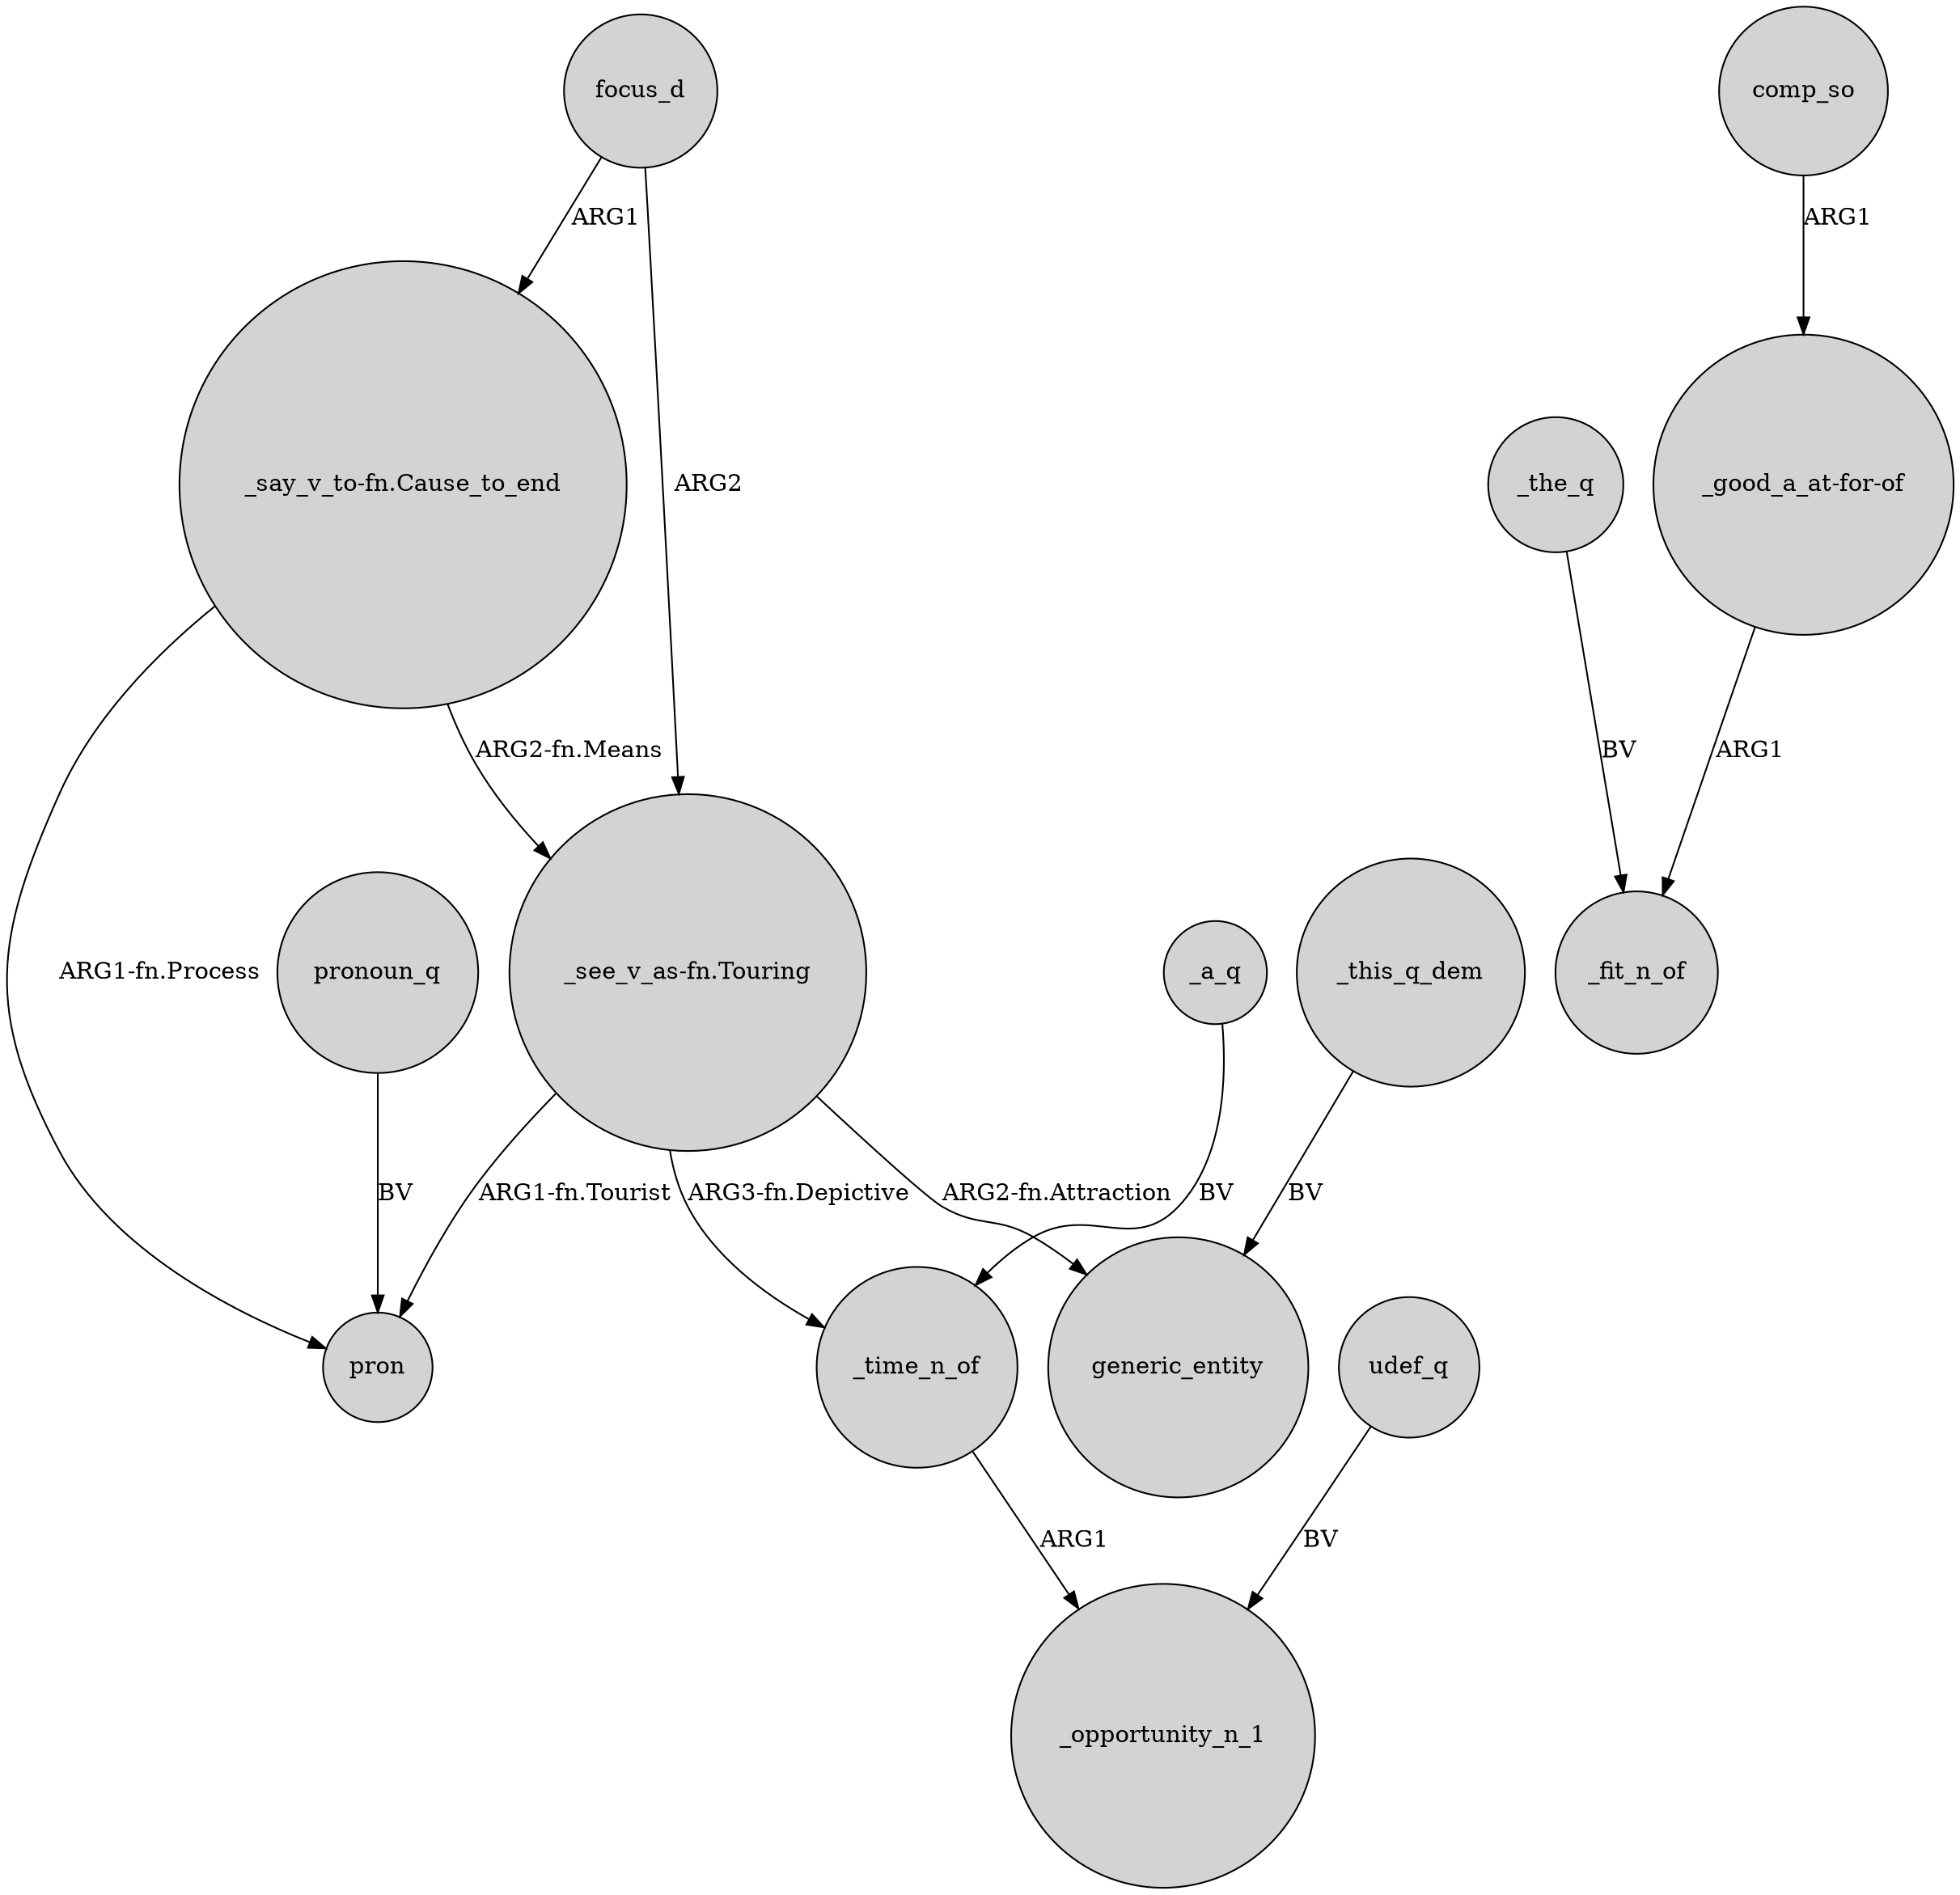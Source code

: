 digraph {
	node [shape=circle style=filled]
	focus_d -> "_see_v_as-fn.Touring" [label=ARG2]
	_the_q -> _fit_n_of [label=BV]
	"_say_v_to-fn.Cause_to_end" -> "_see_v_as-fn.Touring" [label="ARG2-fn.Means"]
	udef_q -> _opportunity_n_1 [label=BV]
	comp_so -> "_good_a_at-for-of" [label=ARG1]
	"_good_a_at-for-of" -> _fit_n_of [label=ARG1]
	"_see_v_as-fn.Touring" -> generic_entity [label="ARG2-fn.Attraction"]
	"_say_v_to-fn.Cause_to_end" -> pron [label="ARG1-fn.Process"]
	"_see_v_as-fn.Touring" -> _time_n_of [label="ARG3-fn.Depictive"]
	pronoun_q -> pron [label=BV]
	"_see_v_as-fn.Touring" -> pron [label="ARG1-fn.Tourist"]
	_a_q -> _time_n_of [label=BV]
	focus_d -> "_say_v_to-fn.Cause_to_end" [label=ARG1]
	_time_n_of -> _opportunity_n_1 [label=ARG1]
	_this_q_dem -> generic_entity [label=BV]
}
